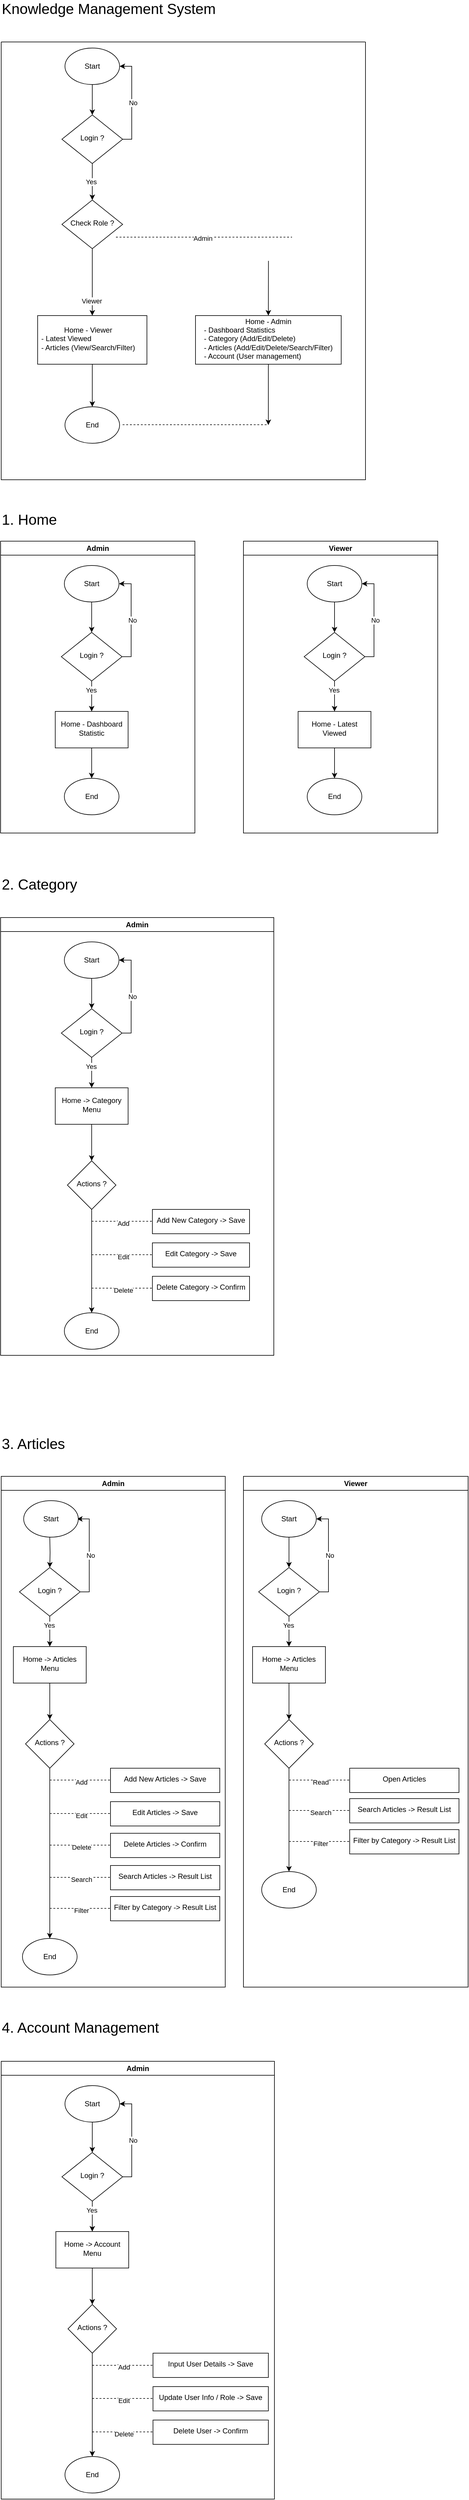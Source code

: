 <mxfile version="28.2.5">
  <diagram id="C5RBs43oDa-KdzZeNtuy" name="Page-1">
    <mxGraphModel dx="1665" dy="761" grid="1" gridSize="10" guides="1" tooltips="1" connect="1" arrows="1" fold="1" page="1" pageScale="1" pageWidth="827" pageHeight="1169" math="0" shadow="0">
      <root>
        <mxCell id="WIyWlLk6GJQsqaUBKTNV-0" />
        <mxCell id="WIyWlLk6GJQsqaUBKTNV-1" parent="WIyWlLk6GJQsqaUBKTNV-0" />
        <mxCell id="KvHcU47rv7xYEL3rzJnX-13" value="" style="swimlane;startSize=0;" parent="WIyWlLk6GJQsqaUBKTNV-1" vertex="1">
          <mxGeometry x="41" y="79" width="600" height="720" as="geometry" />
        </mxCell>
        <mxCell id="KvHcU47rv7xYEL3rzJnX-27" style="edgeStyle=orthogonalEdgeStyle;rounded=0;orthogonalLoop=1;jettySize=auto;html=1;entryX=1;entryY=0.5;entryDx=0;entryDy=0;" parent="KvHcU47rv7xYEL3rzJnX-13" source="KvHcU47rv7xYEL3rzJnX-29" target="KvHcU47rv7xYEL3rzJnX-33" edge="1">
          <mxGeometry relative="1" as="geometry">
            <Array as="points">
              <mxPoint x="215" y="160" />
              <mxPoint x="215" y="40" />
            </Array>
          </mxGeometry>
        </mxCell>
        <mxCell id="KvHcU47rv7xYEL3rzJnX-28" value="No" style="edgeLabel;html=1;align=center;verticalAlign=middle;resizable=0;points=[];" parent="KvHcU47rv7xYEL3rzJnX-27" vertex="1" connectable="0">
          <mxGeometry x="-0.032" y="-2" relative="1" as="geometry">
            <mxPoint as="offset" />
          </mxGeometry>
        </mxCell>
        <mxCell id="KvHcU47rv7xYEL3rzJnX-37" value="" style="edgeStyle=orthogonalEdgeStyle;rounded=0;orthogonalLoop=1;jettySize=auto;html=1;" parent="KvHcU47rv7xYEL3rzJnX-13" source="KvHcU47rv7xYEL3rzJnX-29" target="KvHcU47rv7xYEL3rzJnX-36" edge="1">
          <mxGeometry relative="1" as="geometry" />
        </mxCell>
        <mxCell id="KvHcU47rv7xYEL3rzJnX-38" value="Yes" style="edgeLabel;html=1;align=center;verticalAlign=middle;resizable=0;points=[];" parent="KvHcU47rv7xYEL3rzJnX-37" vertex="1" connectable="0">
          <mxGeometry y="-2" relative="1" as="geometry">
            <mxPoint as="offset" />
          </mxGeometry>
        </mxCell>
        <mxCell id="KvHcU47rv7xYEL3rzJnX-29" value="Login ?" style="rhombus;whiteSpace=wrap;html=1;shadow=0;fontFamily=Helvetica;fontSize=12;align=center;strokeWidth=1;spacing=6;spacingTop=-4;" parent="KvHcU47rv7xYEL3rzJnX-13" vertex="1">
          <mxGeometry x="100" y="120" width="100" height="80" as="geometry" />
        </mxCell>
        <mxCell id="KvHcU47rv7xYEL3rzJnX-32" value="" style="edgeStyle=orthogonalEdgeStyle;rounded=0;orthogonalLoop=1;jettySize=auto;html=1;" parent="KvHcU47rv7xYEL3rzJnX-13" source="KvHcU47rv7xYEL3rzJnX-33" target="KvHcU47rv7xYEL3rzJnX-29" edge="1">
          <mxGeometry relative="1" as="geometry" />
        </mxCell>
        <mxCell id="KvHcU47rv7xYEL3rzJnX-33" value="Start" style="ellipse;whiteSpace=wrap;html=1;" parent="KvHcU47rv7xYEL3rzJnX-13" vertex="1">
          <mxGeometry x="105" y="10" width="90" height="60" as="geometry" />
        </mxCell>
        <mxCell id="KvHcU47rv7xYEL3rzJnX-57" style="edgeStyle=orthogonalEdgeStyle;rounded=0;orthogonalLoop=1;jettySize=auto;html=1;entryX=0.5;entryY=0;entryDx=0;entryDy=0;" parent="KvHcU47rv7xYEL3rzJnX-13" source="KvHcU47rv7xYEL3rzJnX-36" target="KvHcU47rv7xYEL3rzJnX-41" edge="1">
          <mxGeometry relative="1" as="geometry" />
        </mxCell>
        <mxCell id="KvHcU47rv7xYEL3rzJnX-62" value="Viewer" style="edgeLabel;html=1;align=center;verticalAlign=middle;resizable=0;points=[];" parent="KvHcU47rv7xYEL3rzJnX-57" vertex="1" connectable="0">
          <mxGeometry x="0.564" y="-1" relative="1" as="geometry">
            <mxPoint as="offset" />
          </mxGeometry>
        </mxCell>
        <mxCell id="KvHcU47rv7xYEL3rzJnX-36" value="Check Role ?" style="rhombus;whiteSpace=wrap;html=1;shadow=0;fontFamily=Helvetica;fontSize=12;align=center;strokeWidth=1;spacing=6;spacingTop=-4;" parent="KvHcU47rv7xYEL3rzJnX-13" vertex="1">
          <mxGeometry x="100" y="260" width="100" height="80" as="geometry" />
        </mxCell>
        <mxCell id="KvHcU47rv7xYEL3rzJnX-56" style="edgeStyle=orthogonalEdgeStyle;rounded=0;orthogonalLoop=1;jettySize=auto;html=1;entryX=0.5;entryY=0;entryDx=0;entryDy=0;" parent="KvHcU47rv7xYEL3rzJnX-13" source="KvHcU47rv7xYEL3rzJnX-41" target="KvHcU47rv7xYEL3rzJnX-54" edge="1">
          <mxGeometry relative="1" as="geometry" />
        </mxCell>
        <mxCell id="KvHcU47rv7xYEL3rzJnX-41" value="&lt;div style=&quot;text-align: center;&quot;&gt;&lt;span style=&quot;background-color: transparent; color: light-dark(rgb(0, 0, 0), rgb(255, 255, 255));&quot;&gt;Home - Viewer&lt;/span&gt;&lt;/div&gt;- Latest Viewed&lt;br&gt;- Articles (View/Search/Filter)" style="whiteSpace=wrap;html=1;shadow=0;strokeWidth=1;spacing=6;spacingTop=-4;align=left;" parent="KvHcU47rv7xYEL3rzJnX-13" vertex="1">
          <mxGeometry x="60" y="450" width="180" height="80" as="geometry" />
        </mxCell>
        <mxCell id="KvHcU47rv7xYEL3rzJnX-54" value="End" style="ellipse;whiteSpace=wrap;html=1;" parent="KvHcU47rv7xYEL3rzJnX-13" vertex="1">
          <mxGeometry x="105" y="600" width="90" height="60" as="geometry" />
        </mxCell>
        <mxCell id="KvHcU47rv7xYEL3rzJnX-58" value="&lt;div&gt;&lt;span style=&quot;background-color: transparent; color: light-dark(rgb(0, 0, 0), rgb(255, 255, 255));&quot;&gt;Home - Admin&lt;/span&gt;&lt;/div&gt;&lt;span style=&quot;&quot;&gt;&lt;div style=&quot;text-align: left;&quot;&gt;&lt;span style=&quot;background-color: transparent; color: light-dark(rgb(0, 0, 0), rgb(255, 255, 255));&quot;&gt;- Dashboard Statistics&lt;/span&gt;&lt;/div&gt;&lt;/span&gt;&lt;span style=&quot;&quot;&gt;&lt;div style=&quot;text-align: left;&quot;&gt;&lt;span style=&quot;background-color: transparent; color: light-dark(rgb(0, 0, 0), rgb(255, 255, 255));&quot;&gt;- Category (Add/Edit/Delete)&lt;/span&gt;&lt;/div&gt;&lt;/span&gt;&lt;span style=&quot;&quot;&gt;&lt;div style=&quot;text-align: left;&quot;&gt;&lt;span style=&quot;background-color: transparent; color: light-dark(rgb(0, 0, 0), rgb(255, 255, 255));&quot;&gt;- Articles (Add/Edit/Delete/Search/Filter)&lt;br&gt;- Account (User management)&lt;/span&gt;&lt;/div&gt;&lt;/span&gt;" style="whiteSpace=wrap;html=1;shadow=0;strokeWidth=1;spacing=6;spacingTop=-4;" parent="KvHcU47rv7xYEL3rzJnX-13" vertex="1">
          <mxGeometry x="320" y="450" width="240" height="80" as="geometry" />
        </mxCell>
        <mxCell id="KvHcU47rv7xYEL3rzJnX-59" value="" style="endArrow=classic;html=1;rounded=0;entryX=0.5;entryY=0;entryDx=0;entryDy=0;exitX=0.667;exitY=0.5;exitDx=0;exitDy=0;exitPerimeter=0;" parent="KvHcU47rv7xYEL3rzJnX-13" target="KvHcU47rv7xYEL3rzJnX-58" edge="1">
          <mxGeometry width="50" height="50" relative="1" as="geometry">
            <mxPoint x="440.2" y="360" as="sourcePoint" />
            <mxPoint x="400" y="350" as="targetPoint" />
          </mxGeometry>
        </mxCell>
        <mxCell id="KvHcU47rv7xYEL3rzJnX-63" value="" style="endArrow=classic;html=1;rounded=0;exitX=0.5;exitY=1;exitDx=0;exitDy=0;" parent="KvHcU47rv7xYEL3rzJnX-13" source="KvHcU47rv7xYEL3rzJnX-58" edge="1">
          <mxGeometry width="50" height="50" relative="1" as="geometry">
            <mxPoint x="350" y="400" as="sourcePoint" />
            <mxPoint x="440" y="630" as="targetPoint" />
          </mxGeometry>
        </mxCell>
        <mxCell id="KvHcU47rv7xYEL3rzJnX-64" value="" style="endArrow=none;dashed=1;html=1;rounded=0;" parent="KvHcU47rv7xYEL3rzJnX-13" edge="1">
          <mxGeometry width="50" height="50" relative="1" as="geometry">
            <mxPoint x="200" y="629.5" as="sourcePoint" />
            <mxPoint x="440" y="629.5" as="targetPoint" />
            <Array as="points">
              <mxPoint x="200" y="629.5" />
            </Array>
          </mxGeometry>
        </mxCell>
        <mxCell id="KvHcU47rv7xYEL3rzJnX-60" value="" style="endArrow=none;dashed=1;html=1;rounded=0;" parent="WIyWlLk6GJQsqaUBKTNV-1" edge="1">
          <mxGeometry width="50" height="50" relative="1" as="geometry">
            <mxPoint x="230" y="400" as="sourcePoint" />
            <mxPoint x="520" y="400" as="targetPoint" />
          </mxGeometry>
        </mxCell>
        <mxCell id="KvHcU47rv7xYEL3rzJnX-61" value="Admin" style="edgeLabel;html=1;align=center;verticalAlign=middle;resizable=0;points=[];" parent="KvHcU47rv7xYEL3rzJnX-60" vertex="1" connectable="0">
          <mxGeometry x="-0.014" y="-2" relative="1" as="geometry">
            <mxPoint as="offset" />
          </mxGeometry>
        </mxCell>
        <mxCell id="snpb0dGP6pKVzHkLgJxg-0" value="&lt;font style=&quot;font-size: 24px;&quot;&gt;Knowledge Management System&lt;/font&gt;" style="text;html=1;align=left;verticalAlign=middle;whiteSpace=wrap;rounded=0;" vertex="1" parent="WIyWlLk6GJQsqaUBKTNV-1">
          <mxGeometry x="40" y="10" width="380" height="30" as="geometry" />
        </mxCell>
        <mxCell id="snpb0dGP6pKVzHkLgJxg-1" value="Admin" style="swimlane;whiteSpace=wrap;html=1;" vertex="1" parent="WIyWlLk6GJQsqaUBKTNV-1">
          <mxGeometry x="40" y="900" width="320" height="480" as="geometry">
            <mxRectangle x="430" y="510" width="140" height="30" as="alternateBounds" />
          </mxGeometry>
        </mxCell>
        <mxCell id="snpb0dGP6pKVzHkLgJxg-2" value="" style="edgeStyle=orthogonalEdgeStyle;rounded=0;orthogonalLoop=1;jettySize=auto;html=1;" edge="1" parent="snpb0dGP6pKVzHkLgJxg-1" source="snpb0dGP6pKVzHkLgJxg-6" target="snpb0dGP6pKVzHkLgJxg-8">
          <mxGeometry relative="1" as="geometry" />
        </mxCell>
        <mxCell id="snpb0dGP6pKVzHkLgJxg-3" value="Yes" style="edgeLabel;html=1;align=center;verticalAlign=middle;resizable=0;points=[];" vertex="1" connectable="0" parent="snpb0dGP6pKVzHkLgJxg-2">
          <mxGeometry x="-0.4" y="-1" relative="1" as="geometry">
            <mxPoint as="offset" />
          </mxGeometry>
        </mxCell>
        <mxCell id="snpb0dGP6pKVzHkLgJxg-4" style="edgeStyle=orthogonalEdgeStyle;rounded=0;orthogonalLoop=1;jettySize=auto;html=1;entryX=1;entryY=0.5;entryDx=0;entryDy=0;" edge="1" parent="snpb0dGP6pKVzHkLgJxg-1" source="snpb0dGP6pKVzHkLgJxg-6" target="snpb0dGP6pKVzHkLgJxg-10">
          <mxGeometry relative="1" as="geometry">
            <Array as="points">
              <mxPoint x="215" y="190" />
              <mxPoint x="215" y="70" />
            </Array>
          </mxGeometry>
        </mxCell>
        <mxCell id="snpb0dGP6pKVzHkLgJxg-5" value="No" style="edgeLabel;html=1;align=center;verticalAlign=middle;resizable=0;points=[];" vertex="1" connectable="0" parent="snpb0dGP6pKVzHkLgJxg-4">
          <mxGeometry x="-0.032" y="-2" relative="1" as="geometry">
            <mxPoint as="offset" />
          </mxGeometry>
        </mxCell>
        <mxCell id="snpb0dGP6pKVzHkLgJxg-6" value="Login ?" style="rhombus;whiteSpace=wrap;html=1;shadow=0;fontFamily=Helvetica;fontSize=12;align=center;strokeWidth=1;spacing=6;spacingTop=-4;" vertex="1" parent="snpb0dGP6pKVzHkLgJxg-1">
          <mxGeometry x="100" y="150" width="100" height="80" as="geometry" />
        </mxCell>
        <mxCell id="snpb0dGP6pKVzHkLgJxg-7" value="" style="edgeStyle=orthogonalEdgeStyle;rounded=0;orthogonalLoop=1;jettySize=auto;html=1;" edge="1" parent="snpb0dGP6pKVzHkLgJxg-1" source="snpb0dGP6pKVzHkLgJxg-8" target="snpb0dGP6pKVzHkLgJxg-11">
          <mxGeometry relative="1" as="geometry" />
        </mxCell>
        <mxCell id="snpb0dGP6pKVzHkLgJxg-8" value="Home - Dashboard Statistic" style="whiteSpace=wrap;html=1;shadow=0;strokeWidth=1;spacing=6;spacingTop=-4;" vertex="1" parent="snpb0dGP6pKVzHkLgJxg-1">
          <mxGeometry x="90" y="280" width="120" height="60" as="geometry" />
        </mxCell>
        <mxCell id="snpb0dGP6pKVzHkLgJxg-9" value="" style="edgeStyle=orthogonalEdgeStyle;rounded=0;orthogonalLoop=1;jettySize=auto;html=1;" edge="1" parent="snpb0dGP6pKVzHkLgJxg-1" source="snpb0dGP6pKVzHkLgJxg-10" target="snpb0dGP6pKVzHkLgJxg-6">
          <mxGeometry relative="1" as="geometry" />
        </mxCell>
        <mxCell id="snpb0dGP6pKVzHkLgJxg-10" value="Start" style="ellipse;whiteSpace=wrap;html=1;" vertex="1" parent="snpb0dGP6pKVzHkLgJxg-1">
          <mxGeometry x="105" y="40" width="90" height="60" as="geometry" />
        </mxCell>
        <mxCell id="snpb0dGP6pKVzHkLgJxg-11" value="End" style="ellipse;whiteSpace=wrap;html=1;" vertex="1" parent="snpb0dGP6pKVzHkLgJxg-1">
          <mxGeometry x="105" y="390" width="90" height="60" as="geometry" />
        </mxCell>
        <mxCell id="snpb0dGP6pKVzHkLgJxg-12" value="Viewer" style="swimlane;whiteSpace=wrap;html=1;" vertex="1" parent="WIyWlLk6GJQsqaUBKTNV-1">
          <mxGeometry x="440" y="900" width="320" height="480" as="geometry">
            <mxRectangle x="430" y="510" width="140" height="30" as="alternateBounds" />
          </mxGeometry>
        </mxCell>
        <mxCell id="snpb0dGP6pKVzHkLgJxg-13" value="" style="edgeStyle=orthogonalEdgeStyle;rounded=0;orthogonalLoop=1;jettySize=auto;html=1;" edge="1" parent="snpb0dGP6pKVzHkLgJxg-12" source="snpb0dGP6pKVzHkLgJxg-17" target="snpb0dGP6pKVzHkLgJxg-19">
          <mxGeometry relative="1" as="geometry" />
        </mxCell>
        <mxCell id="snpb0dGP6pKVzHkLgJxg-14" value="Yes" style="edgeLabel;html=1;align=center;verticalAlign=middle;resizable=0;points=[];" vertex="1" connectable="0" parent="snpb0dGP6pKVzHkLgJxg-13">
          <mxGeometry x="-0.4" y="-1" relative="1" as="geometry">
            <mxPoint as="offset" />
          </mxGeometry>
        </mxCell>
        <mxCell id="snpb0dGP6pKVzHkLgJxg-15" style="edgeStyle=orthogonalEdgeStyle;rounded=0;orthogonalLoop=1;jettySize=auto;html=1;entryX=1;entryY=0.5;entryDx=0;entryDy=0;" edge="1" parent="snpb0dGP6pKVzHkLgJxg-12" source="snpb0dGP6pKVzHkLgJxg-17" target="snpb0dGP6pKVzHkLgJxg-21">
          <mxGeometry relative="1" as="geometry">
            <Array as="points">
              <mxPoint x="215" y="190" />
              <mxPoint x="215" y="70" />
            </Array>
          </mxGeometry>
        </mxCell>
        <mxCell id="snpb0dGP6pKVzHkLgJxg-16" value="No" style="edgeLabel;html=1;align=center;verticalAlign=middle;resizable=0;points=[];" vertex="1" connectable="0" parent="snpb0dGP6pKVzHkLgJxg-15">
          <mxGeometry x="-0.032" y="-2" relative="1" as="geometry">
            <mxPoint as="offset" />
          </mxGeometry>
        </mxCell>
        <mxCell id="snpb0dGP6pKVzHkLgJxg-17" value="Login ?" style="rhombus;whiteSpace=wrap;html=1;shadow=0;fontFamily=Helvetica;fontSize=12;align=center;strokeWidth=1;spacing=6;spacingTop=-4;" vertex="1" parent="snpb0dGP6pKVzHkLgJxg-12">
          <mxGeometry x="100" y="150" width="100" height="80" as="geometry" />
        </mxCell>
        <mxCell id="snpb0dGP6pKVzHkLgJxg-18" value="" style="edgeStyle=orthogonalEdgeStyle;rounded=0;orthogonalLoop=1;jettySize=auto;html=1;" edge="1" parent="snpb0dGP6pKVzHkLgJxg-12" source="snpb0dGP6pKVzHkLgJxg-19" target="snpb0dGP6pKVzHkLgJxg-22">
          <mxGeometry relative="1" as="geometry" />
        </mxCell>
        <mxCell id="snpb0dGP6pKVzHkLgJxg-19" value="Home - Latest Viewed" style="whiteSpace=wrap;html=1;shadow=0;strokeWidth=1;spacing=6;spacingTop=-4;" vertex="1" parent="snpb0dGP6pKVzHkLgJxg-12">
          <mxGeometry x="90" y="280" width="120" height="60" as="geometry" />
        </mxCell>
        <mxCell id="snpb0dGP6pKVzHkLgJxg-20" value="" style="edgeStyle=orthogonalEdgeStyle;rounded=0;orthogonalLoop=1;jettySize=auto;html=1;" edge="1" parent="snpb0dGP6pKVzHkLgJxg-12" source="snpb0dGP6pKVzHkLgJxg-21" target="snpb0dGP6pKVzHkLgJxg-17">
          <mxGeometry relative="1" as="geometry" />
        </mxCell>
        <mxCell id="snpb0dGP6pKVzHkLgJxg-21" value="Start" style="ellipse;whiteSpace=wrap;html=1;" vertex="1" parent="snpb0dGP6pKVzHkLgJxg-12">
          <mxGeometry x="105" y="40" width="90" height="60" as="geometry" />
        </mxCell>
        <mxCell id="snpb0dGP6pKVzHkLgJxg-22" value="End" style="ellipse;whiteSpace=wrap;html=1;" vertex="1" parent="snpb0dGP6pKVzHkLgJxg-12">
          <mxGeometry x="105" y="390" width="90" height="60" as="geometry" />
        </mxCell>
        <mxCell id="snpb0dGP6pKVzHkLgJxg-23" value="&lt;font style=&quot;font-size: 24px;&quot;&gt;1. Home&lt;/font&gt;" style="text;html=1;align=left;verticalAlign=middle;whiteSpace=wrap;rounded=0;" vertex="1" parent="WIyWlLk6GJQsqaUBKTNV-1">
          <mxGeometry x="40" y="850" width="120" height="30" as="geometry" />
        </mxCell>
        <mxCell id="snpb0dGP6pKVzHkLgJxg-24" value="Admin" style="swimlane;whiteSpace=wrap;html=1;" vertex="1" parent="WIyWlLk6GJQsqaUBKTNV-1">
          <mxGeometry x="40" y="1519" width="450" height="720" as="geometry">
            <mxRectangle x="430" y="510" width="140" height="30" as="alternateBounds" />
          </mxGeometry>
        </mxCell>
        <mxCell id="snpb0dGP6pKVzHkLgJxg-25" value="" style="edgeStyle=orthogonalEdgeStyle;rounded=0;orthogonalLoop=1;jettySize=auto;html=1;" edge="1" parent="snpb0dGP6pKVzHkLgJxg-24" source="snpb0dGP6pKVzHkLgJxg-29" target="snpb0dGP6pKVzHkLgJxg-31">
          <mxGeometry relative="1" as="geometry" />
        </mxCell>
        <mxCell id="snpb0dGP6pKVzHkLgJxg-26" value="Yes" style="edgeLabel;html=1;align=center;verticalAlign=middle;resizable=0;points=[];" vertex="1" connectable="0" parent="snpb0dGP6pKVzHkLgJxg-25">
          <mxGeometry x="-0.4" y="-1" relative="1" as="geometry">
            <mxPoint as="offset" />
          </mxGeometry>
        </mxCell>
        <mxCell id="snpb0dGP6pKVzHkLgJxg-27" style="edgeStyle=orthogonalEdgeStyle;rounded=0;orthogonalLoop=1;jettySize=auto;html=1;entryX=1;entryY=0.5;entryDx=0;entryDy=0;" edge="1" parent="snpb0dGP6pKVzHkLgJxg-24" source="snpb0dGP6pKVzHkLgJxg-29" target="snpb0dGP6pKVzHkLgJxg-33">
          <mxGeometry relative="1" as="geometry">
            <Array as="points">
              <mxPoint x="215" y="190" />
              <mxPoint x="215" y="70" />
            </Array>
          </mxGeometry>
        </mxCell>
        <mxCell id="snpb0dGP6pKVzHkLgJxg-28" value="No" style="edgeLabel;html=1;align=center;verticalAlign=middle;resizable=0;points=[];" vertex="1" connectable="0" parent="snpb0dGP6pKVzHkLgJxg-27">
          <mxGeometry x="-0.032" y="-2" relative="1" as="geometry">
            <mxPoint as="offset" />
          </mxGeometry>
        </mxCell>
        <mxCell id="snpb0dGP6pKVzHkLgJxg-29" value="Login ?" style="rhombus;whiteSpace=wrap;html=1;shadow=0;fontFamily=Helvetica;fontSize=12;align=center;strokeWidth=1;spacing=6;spacingTop=-4;" vertex="1" parent="snpb0dGP6pKVzHkLgJxg-24">
          <mxGeometry x="100" y="150" width="100" height="80" as="geometry" />
        </mxCell>
        <mxCell id="snpb0dGP6pKVzHkLgJxg-30" value="" style="edgeStyle=orthogonalEdgeStyle;rounded=0;orthogonalLoop=1;jettySize=auto;html=1;" edge="1" parent="snpb0dGP6pKVzHkLgJxg-24" source="snpb0dGP6pKVzHkLgJxg-31" target="snpb0dGP6pKVzHkLgJxg-35">
          <mxGeometry relative="1" as="geometry" />
        </mxCell>
        <mxCell id="snpb0dGP6pKVzHkLgJxg-31" value="Home -&amp;gt; Category Menu" style="whiteSpace=wrap;html=1;shadow=0;strokeWidth=1;spacing=6;spacingTop=-4;" vertex="1" parent="snpb0dGP6pKVzHkLgJxg-24">
          <mxGeometry x="90" y="280" width="120" height="60" as="geometry" />
        </mxCell>
        <mxCell id="snpb0dGP6pKVzHkLgJxg-32" value="" style="edgeStyle=orthogonalEdgeStyle;rounded=0;orthogonalLoop=1;jettySize=auto;html=1;" edge="1" parent="snpb0dGP6pKVzHkLgJxg-24" source="snpb0dGP6pKVzHkLgJxg-33" target="snpb0dGP6pKVzHkLgJxg-29">
          <mxGeometry relative="1" as="geometry" />
        </mxCell>
        <mxCell id="snpb0dGP6pKVzHkLgJxg-33" value="Start" style="ellipse;whiteSpace=wrap;html=1;" vertex="1" parent="snpb0dGP6pKVzHkLgJxg-24">
          <mxGeometry x="105" y="40" width="90" height="60" as="geometry" />
        </mxCell>
        <mxCell id="snpb0dGP6pKVzHkLgJxg-34" style="edgeStyle=orthogonalEdgeStyle;rounded=0;orthogonalLoop=1;jettySize=auto;html=1;entryX=0.5;entryY=0;entryDx=0;entryDy=0;" edge="1" parent="snpb0dGP6pKVzHkLgJxg-24" source="snpb0dGP6pKVzHkLgJxg-35" target="snpb0dGP6pKVzHkLgJxg-36">
          <mxGeometry relative="1" as="geometry" />
        </mxCell>
        <mxCell id="snpb0dGP6pKVzHkLgJxg-35" value="Actions ?" style="rhombus;whiteSpace=wrap;html=1;shadow=0;strokeWidth=1;spacing=6;spacingTop=-4;" vertex="1" parent="snpb0dGP6pKVzHkLgJxg-24">
          <mxGeometry x="110" y="400" width="80" height="80" as="geometry" />
        </mxCell>
        <mxCell id="snpb0dGP6pKVzHkLgJxg-36" value="End" style="ellipse;whiteSpace=wrap;html=1;" vertex="1" parent="snpb0dGP6pKVzHkLgJxg-24">
          <mxGeometry x="105" y="650" width="90" height="60" as="geometry" />
        </mxCell>
        <mxCell id="snpb0dGP6pKVzHkLgJxg-37" value="Add New Category -&amp;gt; Save" style="whiteSpace=wrap;html=1;shadow=0;strokeWidth=1;spacing=6;spacingTop=-4;" vertex="1" parent="snpb0dGP6pKVzHkLgJxg-24">
          <mxGeometry x="250" y="480" width="160" height="40" as="geometry" />
        </mxCell>
        <mxCell id="snpb0dGP6pKVzHkLgJxg-38" value="Edit Category -&amp;gt; Save" style="whiteSpace=wrap;html=1;shadow=0;strokeWidth=1;spacing=6;spacingTop=-4;" vertex="1" parent="snpb0dGP6pKVzHkLgJxg-24">
          <mxGeometry x="250" y="535" width="160" height="40" as="geometry" />
        </mxCell>
        <mxCell id="snpb0dGP6pKVzHkLgJxg-39" value="" style="endArrow=none;dashed=1;html=1;rounded=0;" edge="1" parent="snpb0dGP6pKVzHkLgJxg-24">
          <mxGeometry width="50" height="50" relative="1" as="geometry">
            <mxPoint x="150" y="554.5" as="sourcePoint" />
            <mxPoint x="250" y="554.5" as="targetPoint" />
          </mxGeometry>
        </mxCell>
        <mxCell id="snpb0dGP6pKVzHkLgJxg-40" value="Text" style="edgeLabel;html=1;align=center;verticalAlign=middle;resizable=0;points=[];" vertex="1" connectable="0" parent="snpb0dGP6pKVzHkLgJxg-39">
          <mxGeometry x="0.02" y="-2" relative="1" as="geometry">
            <mxPoint as="offset" />
          </mxGeometry>
        </mxCell>
        <mxCell id="snpb0dGP6pKVzHkLgJxg-41" value="Edit" style="edgeLabel;html=1;align=center;verticalAlign=middle;resizable=0;points=[];" vertex="1" connectable="0" parent="snpb0dGP6pKVzHkLgJxg-39">
          <mxGeometry x="0.04" y="-3" relative="1" as="geometry">
            <mxPoint as="offset" />
          </mxGeometry>
        </mxCell>
        <mxCell id="snpb0dGP6pKVzHkLgJxg-42" value="Delete Category -&amp;gt; Confirm" style="whiteSpace=wrap;html=1;shadow=0;strokeWidth=1;spacing=6;spacingTop=-4;" vertex="1" parent="snpb0dGP6pKVzHkLgJxg-24">
          <mxGeometry x="250" y="590" width="160" height="40" as="geometry" />
        </mxCell>
        <mxCell id="snpb0dGP6pKVzHkLgJxg-43" value="" style="endArrow=none;dashed=1;html=1;rounded=0;" edge="1" parent="snpb0dGP6pKVzHkLgJxg-24">
          <mxGeometry width="50" height="50" relative="1" as="geometry">
            <mxPoint x="150" y="609.5" as="sourcePoint" />
            <mxPoint x="250" y="609.5" as="targetPoint" />
          </mxGeometry>
        </mxCell>
        <mxCell id="snpb0dGP6pKVzHkLgJxg-44" value="Text" style="edgeLabel;html=1;align=center;verticalAlign=middle;resizable=0;points=[];" vertex="1" connectable="0" parent="snpb0dGP6pKVzHkLgJxg-43">
          <mxGeometry x="0.02" y="-2" relative="1" as="geometry">
            <mxPoint as="offset" />
          </mxGeometry>
        </mxCell>
        <mxCell id="snpb0dGP6pKVzHkLgJxg-45" value="Delete" style="edgeLabel;html=1;align=center;verticalAlign=middle;resizable=0;points=[];" vertex="1" connectable="0" parent="snpb0dGP6pKVzHkLgJxg-43">
          <mxGeometry x="0.04" y="-3" relative="1" as="geometry">
            <mxPoint as="offset" />
          </mxGeometry>
        </mxCell>
        <mxCell id="snpb0dGP6pKVzHkLgJxg-46" value="" style="endArrow=none;dashed=1;html=1;rounded=0;" edge="1" parent="snpb0dGP6pKVzHkLgJxg-24">
          <mxGeometry width="50" height="50" relative="1" as="geometry">
            <mxPoint x="150" y="499.5" as="sourcePoint" />
            <mxPoint x="250" y="499.5" as="targetPoint" />
          </mxGeometry>
        </mxCell>
        <mxCell id="snpb0dGP6pKVzHkLgJxg-47" value="Text" style="edgeLabel;html=1;align=center;verticalAlign=middle;resizable=0;points=[];" vertex="1" connectable="0" parent="snpb0dGP6pKVzHkLgJxg-46">
          <mxGeometry x="0.02" y="-2" relative="1" as="geometry">
            <mxPoint as="offset" />
          </mxGeometry>
        </mxCell>
        <mxCell id="snpb0dGP6pKVzHkLgJxg-48" value="Add" style="edgeLabel;html=1;align=center;verticalAlign=middle;resizable=0;points=[];" vertex="1" connectable="0" parent="snpb0dGP6pKVzHkLgJxg-46">
          <mxGeometry x="0.04" y="-3" relative="1" as="geometry">
            <mxPoint as="offset" />
          </mxGeometry>
        </mxCell>
        <mxCell id="snpb0dGP6pKVzHkLgJxg-49" value="&lt;font style=&quot;font-size: 24px;&quot;&gt;2. Category&lt;/font&gt;" style="text;html=1;align=left;verticalAlign=middle;whiteSpace=wrap;rounded=0;" vertex="1" parent="WIyWlLk6GJQsqaUBKTNV-1">
          <mxGeometry x="40" y="1450" width="140" height="30" as="geometry" />
        </mxCell>
        <mxCell id="snpb0dGP6pKVzHkLgJxg-51" value="Admin" style="swimlane;whiteSpace=wrap;html=1;" vertex="1" parent="WIyWlLk6GJQsqaUBKTNV-1">
          <mxGeometry x="41" y="2438" width="369" height="840" as="geometry">
            <mxRectangle x="430" y="510" width="140" height="30" as="alternateBounds" />
          </mxGeometry>
        </mxCell>
        <mxCell id="snpb0dGP6pKVzHkLgJxg-52" value="" style="edgeStyle=orthogonalEdgeStyle;rounded=0;orthogonalLoop=1;jettySize=auto;html=1;" edge="1" parent="snpb0dGP6pKVzHkLgJxg-51" source="snpb0dGP6pKVzHkLgJxg-56" target="snpb0dGP6pKVzHkLgJxg-58">
          <mxGeometry relative="1" as="geometry" />
        </mxCell>
        <mxCell id="snpb0dGP6pKVzHkLgJxg-53" value="Yes" style="edgeLabel;html=1;align=center;verticalAlign=middle;resizable=0;points=[];" vertex="1" connectable="0" parent="snpb0dGP6pKVzHkLgJxg-52">
          <mxGeometry x="-0.4" y="-1" relative="1" as="geometry">
            <mxPoint as="offset" />
          </mxGeometry>
        </mxCell>
        <mxCell id="snpb0dGP6pKVzHkLgJxg-54" style="edgeStyle=orthogonalEdgeStyle;rounded=0;orthogonalLoop=1;jettySize=auto;html=1;entryX=1;entryY=0.5;entryDx=0;entryDy=0;" edge="1" parent="snpb0dGP6pKVzHkLgJxg-51" source="snpb0dGP6pKVzHkLgJxg-56">
          <mxGeometry relative="1" as="geometry">
            <Array as="points">
              <mxPoint x="145" y="190" />
              <mxPoint x="145" y="70" />
            </Array>
            <mxPoint x="125" y="70" as="targetPoint" />
          </mxGeometry>
        </mxCell>
        <mxCell id="snpb0dGP6pKVzHkLgJxg-55" value="No" style="edgeLabel;html=1;align=center;verticalAlign=middle;resizable=0;points=[];" vertex="1" connectable="0" parent="snpb0dGP6pKVzHkLgJxg-54">
          <mxGeometry x="-0.032" y="-2" relative="1" as="geometry">
            <mxPoint as="offset" />
          </mxGeometry>
        </mxCell>
        <mxCell id="snpb0dGP6pKVzHkLgJxg-56" value="Login ?" style="rhombus;whiteSpace=wrap;html=1;shadow=0;fontFamily=Helvetica;fontSize=12;align=center;strokeWidth=1;spacing=6;spacingTop=-4;" vertex="1" parent="snpb0dGP6pKVzHkLgJxg-51">
          <mxGeometry x="30" y="150" width="100" height="80" as="geometry" />
        </mxCell>
        <mxCell id="snpb0dGP6pKVzHkLgJxg-57" value="" style="edgeStyle=orthogonalEdgeStyle;rounded=0;orthogonalLoop=1;jettySize=auto;html=1;" edge="1" parent="snpb0dGP6pKVzHkLgJxg-51" source="snpb0dGP6pKVzHkLgJxg-58" target="snpb0dGP6pKVzHkLgJxg-62">
          <mxGeometry relative="1" as="geometry" />
        </mxCell>
        <mxCell id="snpb0dGP6pKVzHkLgJxg-58" value="Home -&amp;gt; Articles Menu" style="whiteSpace=wrap;html=1;shadow=0;strokeWidth=1;spacing=6;spacingTop=-4;" vertex="1" parent="snpb0dGP6pKVzHkLgJxg-51">
          <mxGeometry x="20" y="280" width="120" height="60" as="geometry" />
        </mxCell>
        <mxCell id="snpb0dGP6pKVzHkLgJxg-59" value="" style="edgeStyle=orthogonalEdgeStyle;rounded=0;orthogonalLoop=1;jettySize=auto;html=1;" edge="1" parent="snpb0dGP6pKVzHkLgJxg-51" target="snpb0dGP6pKVzHkLgJxg-56">
          <mxGeometry relative="1" as="geometry">
            <mxPoint x="80" y="100" as="sourcePoint" />
          </mxGeometry>
        </mxCell>
        <mxCell id="snpb0dGP6pKVzHkLgJxg-60" value="Start" style="ellipse;whiteSpace=wrap;html=1;" vertex="1" parent="snpb0dGP6pKVzHkLgJxg-51">
          <mxGeometry x="37" y="40" width="90" height="60" as="geometry" />
        </mxCell>
        <mxCell id="snpb0dGP6pKVzHkLgJxg-61" style="edgeStyle=orthogonalEdgeStyle;rounded=0;orthogonalLoop=1;jettySize=auto;html=1;entryX=0.5;entryY=0;entryDx=0;entryDy=0;" edge="1" parent="snpb0dGP6pKVzHkLgJxg-51" source="snpb0dGP6pKVzHkLgJxg-62" target="snpb0dGP6pKVzHkLgJxg-63">
          <mxGeometry relative="1" as="geometry" />
        </mxCell>
        <mxCell id="snpb0dGP6pKVzHkLgJxg-62" value="Actions ?" style="rhombus;whiteSpace=wrap;html=1;shadow=0;strokeWidth=1;spacing=6;spacingTop=-4;" vertex="1" parent="snpb0dGP6pKVzHkLgJxg-51">
          <mxGeometry x="40" y="400" width="80" height="80" as="geometry" />
        </mxCell>
        <mxCell id="snpb0dGP6pKVzHkLgJxg-63" value="End" style="ellipse;whiteSpace=wrap;html=1;" vertex="1" parent="snpb0dGP6pKVzHkLgJxg-51">
          <mxGeometry x="35" y="760" width="90" height="60" as="geometry" />
        </mxCell>
        <mxCell id="snpb0dGP6pKVzHkLgJxg-64" value="Add New Articles -&amp;gt; Save" style="whiteSpace=wrap;html=1;shadow=0;strokeWidth=1;spacing=6;spacingTop=-4;" vertex="1" parent="snpb0dGP6pKVzHkLgJxg-51">
          <mxGeometry x="180" y="480" width="180" height="40" as="geometry" />
        </mxCell>
        <mxCell id="snpb0dGP6pKVzHkLgJxg-65" value="Edit Articles -&amp;gt; Save" style="whiteSpace=wrap;html=1;shadow=0;strokeWidth=1;spacing=6;spacingTop=-4;" vertex="1" parent="snpb0dGP6pKVzHkLgJxg-51">
          <mxGeometry x="180" y="535" width="180" height="40" as="geometry" />
        </mxCell>
        <mxCell id="snpb0dGP6pKVzHkLgJxg-66" value="" style="endArrow=none;dashed=1;html=1;rounded=0;" edge="1" parent="snpb0dGP6pKVzHkLgJxg-51">
          <mxGeometry width="50" height="50" relative="1" as="geometry">
            <mxPoint x="80" y="554.5" as="sourcePoint" />
            <mxPoint x="180" y="554.5" as="targetPoint" />
          </mxGeometry>
        </mxCell>
        <mxCell id="snpb0dGP6pKVzHkLgJxg-67" value="Text" style="edgeLabel;html=1;align=center;verticalAlign=middle;resizable=0;points=[];" vertex="1" connectable="0" parent="snpb0dGP6pKVzHkLgJxg-66">
          <mxGeometry x="0.02" y="-2" relative="1" as="geometry">
            <mxPoint as="offset" />
          </mxGeometry>
        </mxCell>
        <mxCell id="snpb0dGP6pKVzHkLgJxg-68" value="Edit" style="edgeLabel;html=1;align=center;verticalAlign=middle;resizable=0;points=[];" vertex="1" connectable="0" parent="snpb0dGP6pKVzHkLgJxg-66">
          <mxGeometry x="0.04" y="-3" relative="1" as="geometry">
            <mxPoint as="offset" />
          </mxGeometry>
        </mxCell>
        <mxCell id="snpb0dGP6pKVzHkLgJxg-69" value="Delete Articles&amp;nbsp;&lt;span style=&quot;background-color: transparent; color: light-dark(rgb(0, 0, 0), rgb(255, 255, 255));&quot;&gt;-&amp;gt; Confirm&lt;/span&gt;" style="whiteSpace=wrap;html=1;shadow=0;strokeWidth=1;spacing=6;spacingTop=-4;" vertex="1" parent="snpb0dGP6pKVzHkLgJxg-51">
          <mxGeometry x="180" y="587" width="180" height="40" as="geometry" />
        </mxCell>
        <mxCell id="snpb0dGP6pKVzHkLgJxg-70" value="" style="endArrow=none;dashed=1;html=1;rounded=0;" edge="1" parent="snpb0dGP6pKVzHkLgJxg-51">
          <mxGeometry width="50" height="50" relative="1" as="geometry">
            <mxPoint x="80" y="606.5" as="sourcePoint" />
            <mxPoint x="180" y="606.5" as="targetPoint" />
          </mxGeometry>
        </mxCell>
        <mxCell id="snpb0dGP6pKVzHkLgJxg-71" value="Text" style="edgeLabel;html=1;align=center;verticalAlign=middle;resizable=0;points=[];" vertex="1" connectable="0" parent="snpb0dGP6pKVzHkLgJxg-70">
          <mxGeometry x="0.02" y="-2" relative="1" as="geometry">
            <mxPoint as="offset" />
          </mxGeometry>
        </mxCell>
        <mxCell id="snpb0dGP6pKVzHkLgJxg-72" value="Delete" style="edgeLabel;html=1;align=center;verticalAlign=middle;resizable=0;points=[];" vertex="1" connectable="0" parent="snpb0dGP6pKVzHkLgJxg-70">
          <mxGeometry x="0.04" y="-3" relative="1" as="geometry">
            <mxPoint as="offset" />
          </mxGeometry>
        </mxCell>
        <mxCell id="snpb0dGP6pKVzHkLgJxg-73" value="" style="endArrow=none;dashed=1;html=1;rounded=0;" edge="1" parent="snpb0dGP6pKVzHkLgJxg-51">
          <mxGeometry width="50" height="50" relative="1" as="geometry">
            <mxPoint x="80" y="499.5" as="sourcePoint" />
            <mxPoint x="180" y="499.5" as="targetPoint" />
          </mxGeometry>
        </mxCell>
        <mxCell id="snpb0dGP6pKVzHkLgJxg-74" value="Text" style="edgeLabel;html=1;align=center;verticalAlign=middle;resizable=0;points=[];" vertex="1" connectable="0" parent="snpb0dGP6pKVzHkLgJxg-73">
          <mxGeometry x="0.02" y="-2" relative="1" as="geometry">
            <mxPoint as="offset" />
          </mxGeometry>
        </mxCell>
        <mxCell id="snpb0dGP6pKVzHkLgJxg-75" value="Add" style="edgeLabel;html=1;align=center;verticalAlign=middle;resizable=0;points=[];" vertex="1" connectable="0" parent="snpb0dGP6pKVzHkLgJxg-73">
          <mxGeometry x="0.04" y="-3" relative="1" as="geometry">
            <mxPoint as="offset" />
          </mxGeometry>
        </mxCell>
        <mxCell id="snpb0dGP6pKVzHkLgJxg-76" value="Search Articles&amp;nbsp;&lt;span style=&quot;background-color: transparent; color: light-dark(rgb(0, 0, 0), rgb(255, 255, 255));&quot;&gt;-&amp;gt; Result List&lt;/span&gt;" style="whiteSpace=wrap;html=1;shadow=0;strokeWidth=1;spacing=6;spacingTop=-4;" vertex="1" parent="snpb0dGP6pKVzHkLgJxg-51">
          <mxGeometry x="180" y="640" width="180" height="40" as="geometry" />
        </mxCell>
        <mxCell id="snpb0dGP6pKVzHkLgJxg-77" value="" style="endArrow=none;dashed=1;html=1;rounded=0;" edge="1" parent="snpb0dGP6pKVzHkLgJxg-51">
          <mxGeometry width="50" height="50" relative="1" as="geometry">
            <mxPoint x="80" y="659.5" as="sourcePoint" />
            <mxPoint x="180" y="659.5" as="targetPoint" />
          </mxGeometry>
        </mxCell>
        <mxCell id="snpb0dGP6pKVzHkLgJxg-78" value="Text" style="edgeLabel;html=1;align=center;verticalAlign=middle;resizable=0;points=[];" vertex="1" connectable="0" parent="snpb0dGP6pKVzHkLgJxg-77">
          <mxGeometry x="0.02" y="-2" relative="1" as="geometry">
            <mxPoint as="offset" />
          </mxGeometry>
        </mxCell>
        <mxCell id="snpb0dGP6pKVzHkLgJxg-79" value="Search" style="edgeLabel;html=1;align=center;verticalAlign=middle;resizable=0;points=[];" vertex="1" connectable="0" parent="snpb0dGP6pKVzHkLgJxg-77">
          <mxGeometry x="0.04" y="-3" relative="1" as="geometry">
            <mxPoint as="offset" />
          </mxGeometry>
        </mxCell>
        <mxCell id="snpb0dGP6pKVzHkLgJxg-80" value="Filter by Category&lt;span style=&quot;background-color: transparent; color: light-dark(rgb(0, 0, 0), rgb(255, 255, 255));&quot;&gt;&amp;nbsp;-&amp;gt; Result List&lt;/span&gt;" style="whiteSpace=wrap;html=1;shadow=0;strokeWidth=1;spacing=6;spacingTop=-4;" vertex="1" parent="snpb0dGP6pKVzHkLgJxg-51">
          <mxGeometry x="180" y="691" width="180" height="40" as="geometry" />
        </mxCell>
        <mxCell id="snpb0dGP6pKVzHkLgJxg-81" value="" style="endArrow=none;dashed=1;html=1;rounded=0;" edge="1" parent="snpb0dGP6pKVzHkLgJxg-51">
          <mxGeometry width="50" height="50" relative="1" as="geometry">
            <mxPoint x="80" y="710.5" as="sourcePoint" />
            <mxPoint x="180" y="710.5" as="targetPoint" />
          </mxGeometry>
        </mxCell>
        <mxCell id="snpb0dGP6pKVzHkLgJxg-82" value="Text" style="edgeLabel;html=1;align=center;verticalAlign=middle;resizable=0;points=[];" vertex="1" connectable="0" parent="snpb0dGP6pKVzHkLgJxg-81">
          <mxGeometry x="0.02" y="-2" relative="1" as="geometry">
            <mxPoint as="offset" />
          </mxGeometry>
        </mxCell>
        <mxCell id="snpb0dGP6pKVzHkLgJxg-83" value="Filter" style="edgeLabel;html=1;align=center;verticalAlign=middle;resizable=0;points=[];" vertex="1" connectable="0" parent="snpb0dGP6pKVzHkLgJxg-81">
          <mxGeometry x="0.04" y="-3" relative="1" as="geometry">
            <mxPoint as="offset" />
          </mxGeometry>
        </mxCell>
        <mxCell id="snpb0dGP6pKVzHkLgJxg-84" value="Viewer" style="swimlane;whiteSpace=wrap;html=1;" vertex="1" parent="WIyWlLk6GJQsqaUBKTNV-1">
          <mxGeometry x="440" y="2438" width="370" height="840" as="geometry">
            <mxRectangle x="430" y="510" width="140" height="30" as="alternateBounds" />
          </mxGeometry>
        </mxCell>
        <mxCell id="snpb0dGP6pKVzHkLgJxg-85" value="" style="edgeStyle=orthogonalEdgeStyle;rounded=0;orthogonalLoop=1;jettySize=auto;html=1;" edge="1" parent="snpb0dGP6pKVzHkLgJxg-84" source="snpb0dGP6pKVzHkLgJxg-89" target="snpb0dGP6pKVzHkLgJxg-91">
          <mxGeometry relative="1" as="geometry" />
        </mxCell>
        <mxCell id="snpb0dGP6pKVzHkLgJxg-86" value="Yes" style="edgeLabel;html=1;align=center;verticalAlign=middle;resizable=0;points=[];" vertex="1" connectable="0" parent="snpb0dGP6pKVzHkLgJxg-85">
          <mxGeometry x="-0.4" y="-1" relative="1" as="geometry">
            <mxPoint as="offset" />
          </mxGeometry>
        </mxCell>
        <mxCell id="snpb0dGP6pKVzHkLgJxg-87" style="edgeStyle=orthogonalEdgeStyle;rounded=0;orthogonalLoop=1;jettySize=auto;html=1;entryX=1;entryY=0.5;entryDx=0;entryDy=0;" edge="1" parent="snpb0dGP6pKVzHkLgJxg-84" source="snpb0dGP6pKVzHkLgJxg-89" target="snpb0dGP6pKVzHkLgJxg-93">
          <mxGeometry relative="1" as="geometry">
            <Array as="points">
              <mxPoint x="140" y="190" />
              <mxPoint x="140" y="70" />
            </Array>
          </mxGeometry>
        </mxCell>
        <mxCell id="snpb0dGP6pKVzHkLgJxg-88" value="No" style="edgeLabel;html=1;align=center;verticalAlign=middle;resizable=0;points=[];" vertex="1" connectable="0" parent="snpb0dGP6pKVzHkLgJxg-87">
          <mxGeometry x="-0.032" y="-2" relative="1" as="geometry">
            <mxPoint as="offset" />
          </mxGeometry>
        </mxCell>
        <mxCell id="snpb0dGP6pKVzHkLgJxg-89" value="Login ?" style="rhombus;whiteSpace=wrap;html=1;shadow=0;fontFamily=Helvetica;fontSize=12;align=center;strokeWidth=1;spacing=6;spacingTop=-4;" vertex="1" parent="snpb0dGP6pKVzHkLgJxg-84">
          <mxGeometry x="25" y="150" width="100" height="80" as="geometry" />
        </mxCell>
        <mxCell id="snpb0dGP6pKVzHkLgJxg-90" value="" style="edgeStyle=orthogonalEdgeStyle;rounded=0;orthogonalLoop=1;jettySize=auto;html=1;" edge="1" parent="snpb0dGP6pKVzHkLgJxg-84" source="snpb0dGP6pKVzHkLgJxg-91" target="snpb0dGP6pKVzHkLgJxg-95">
          <mxGeometry relative="1" as="geometry" />
        </mxCell>
        <mxCell id="snpb0dGP6pKVzHkLgJxg-91" value="Home -&amp;gt; Articles Menu" style="whiteSpace=wrap;html=1;shadow=0;strokeWidth=1;spacing=6;spacingTop=-4;" vertex="1" parent="snpb0dGP6pKVzHkLgJxg-84">
          <mxGeometry x="15" y="280" width="120" height="60" as="geometry" />
        </mxCell>
        <mxCell id="snpb0dGP6pKVzHkLgJxg-92" value="" style="edgeStyle=orthogonalEdgeStyle;rounded=0;orthogonalLoop=1;jettySize=auto;html=1;" edge="1" parent="snpb0dGP6pKVzHkLgJxg-84" source="snpb0dGP6pKVzHkLgJxg-93" target="snpb0dGP6pKVzHkLgJxg-89">
          <mxGeometry relative="1" as="geometry" />
        </mxCell>
        <mxCell id="snpb0dGP6pKVzHkLgJxg-93" value="Start" style="ellipse;whiteSpace=wrap;html=1;" vertex="1" parent="snpb0dGP6pKVzHkLgJxg-84">
          <mxGeometry x="30" y="40" width="90" height="60" as="geometry" />
        </mxCell>
        <mxCell id="snpb0dGP6pKVzHkLgJxg-94" style="edgeStyle=orthogonalEdgeStyle;rounded=0;orthogonalLoop=1;jettySize=auto;html=1;entryX=0.5;entryY=0;entryDx=0;entryDy=0;" edge="1" parent="snpb0dGP6pKVzHkLgJxg-84" source="snpb0dGP6pKVzHkLgJxg-95" target="snpb0dGP6pKVzHkLgJxg-96">
          <mxGeometry relative="1" as="geometry" />
        </mxCell>
        <mxCell id="snpb0dGP6pKVzHkLgJxg-95" value="Actions ?" style="rhombus;whiteSpace=wrap;html=1;shadow=0;strokeWidth=1;spacing=6;spacingTop=-4;" vertex="1" parent="snpb0dGP6pKVzHkLgJxg-84">
          <mxGeometry x="35" y="400" width="80" height="80" as="geometry" />
        </mxCell>
        <mxCell id="snpb0dGP6pKVzHkLgJxg-96" value="End" style="ellipse;whiteSpace=wrap;html=1;" vertex="1" parent="snpb0dGP6pKVzHkLgJxg-84">
          <mxGeometry x="30" y="650" width="90" height="60" as="geometry" />
        </mxCell>
        <mxCell id="snpb0dGP6pKVzHkLgJxg-97" value="Open Articles" style="whiteSpace=wrap;html=1;shadow=0;strokeWidth=1;spacing=6;spacingTop=-4;" vertex="1" parent="snpb0dGP6pKVzHkLgJxg-84">
          <mxGeometry x="175" y="480" width="180" height="40" as="geometry" />
        </mxCell>
        <mxCell id="snpb0dGP6pKVzHkLgJxg-98" value="" style="endArrow=none;dashed=1;html=1;rounded=0;" edge="1" parent="snpb0dGP6pKVzHkLgJxg-84">
          <mxGeometry width="50" height="50" relative="1" as="geometry">
            <mxPoint x="75" y="499.5" as="sourcePoint" />
            <mxPoint x="175" y="499.5" as="targetPoint" />
          </mxGeometry>
        </mxCell>
        <mxCell id="snpb0dGP6pKVzHkLgJxg-99" value="Text" style="edgeLabel;html=1;align=center;verticalAlign=middle;resizable=0;points=[];" vertex="1" connectable="0" parent="snpb0dGP6pKVzHkLgJxg-98">
          <mxGeometry x="0.02" y="-2" relative="1" as="geometry">
            <mxPoint as="offset" />
          </mxGeometry>
        </mxCell>
        <mxCell id="snpb0dGP6pKVzHkLgJxg-100" value="Read" style="edgeLabel;html=1;align=center;verticalAlign=middle;resizable=0;points=[];" vertex="1" connectable="0" parent="snpb0dGP6pKVzHkLgJxg-98">
          <mxGeometry x="0.04" y="-3" relative="1" as="geometry">
            <mxPoint as="offset" />
          </mxGeometry>
        </mxCell>
        <mxCell id="snpb0dGP6pKVzHkLgJxg-101" value="Search Articles&amp;nbsp;&lt;span style=&quot;background-color: transparent; color: light-dark(rgb(0, 0, 0), rgb(255, 255, 255));&quot;&gt;-&amp;gt; Result List&lt;/span&gt;" style="whiteSpace=wrap;html=1;shadow=0;strokeWidth=1;spacing=6;spacingTop=-4;" vertex="1" parent="snpb0dGP6pKVzHkLgJxg-84">
          <mxGeometry x="175" y="530" width="180" height="40" as="geometry" />
        </mxCell>
        <mxCell id="snpb0dGP6pKVzHkLgJxg-102" value="" style="endArrow=none;dashed=1;html=1;rounded=0;" edge="1" parent="snpb0dGP6pKVzHkLgJxg-84">
          <mxGeometry width="50" height="50" relative="1" as="geometry">
            <mxPoint x="75" y="549.5" as="sourcePoint" />
            <mxPoint x="175" y="549.5" as="targetPoint" />
          </mxGeometry>
        </mxCell>
        <mxCell id="snpb0dGP6pKVzHkLgJxg-103" value="Text" style="edgeLabel;html=1;align=center;verticalAlign=middle;resizable=0;points=[];" vertex="1" connectable="0" parent="snpb0dGP6pKVzHkLgJxg-102">
          <mxGeometry x="0.02" y="-2" relative="1" as="geometry">
            <mxPoint as="offset" />
          </mxGeometry>
        </mxCell>
        <mxCell id="snpb0dGP6pKVzHkLgJxg-104" value="Search" style="edgeLabel;html=1;align=center;verticalAlign=middle;resizable=0;points=[];" vertex="1" connectable="0" parent="snpb0dGP6pKVzHkLgJxg-102">
          <mxGeometry x="0.04" y="-3" relative="1" as="geometry">
            <mxPoint as="offset" />
          </mxGeometry>
        </mxCell>
        <mxCell id="snpb0dGP6pKVzHkLgJxg-105" value="Filter by Category&lt;span style=&quot;background-color: transparent; color: light-dark(rgb(0, 0, 0), rgb(255, 255, 255));&quot;&gt;&amp;nbsp;-&amp;gt; Result List&lt;/span&gt;" style="whiteSpace=wrap;html=1;shadow=0;strokeWidth=1;spacing=6;spacingTop=-4;" vertex="1" parent="snpb0dGP6pKVzHkLgJxg-84">
          <mxGeometry x="175" y="581" width="180" height="40" as="geometry" />
        </mxCell>
        <mxCell id="snpb0dGP6pKVzHkLgJxg-106" value="" style="endArrow=none;dashed=1;html=1;rounded=0;" edge="1" parent="snpb0dGP6pKVzHkLgJxg-84">
          <mxGeometry width="50" height="50" relative="1" as="geometry">
            <mxPoint x="75" y="600.5" as="sourcePoint" />
            <mxPoint x="175" y="600.5" as="targetPoint" />
          </mxGeometry>
        </mxCell>
        <mxCell id="snpb0dGP6pKVzHkLgJxg-107" value="Text" style="edgeLabel;html=1;align=center;verticalAlign=middle;resizable=0;points=[];" vertex="1" connectable="0" parent="snpb0dGP6pKVzHkLgJxg-106">
          <mxGeometry x="0.02" y="-2" relative="1" as="geometry">
            <mxPoint as="offset" />
          </mxGeometry>
        </mxCell>
        <mxCell id="snpb0dGP6pKVzHkLgJxg-108" value="Filter" style="edgeLabel;html=1;align=center;verticalAlign=middle;resizable=0;points=[];" vertex="1" connectable="0" parent="snpb0dGP6pKVzHkLgJxg-106">
          <mxGeometry x="0.04" y="-3" relative="1" as="geometry">
            <mxPoint as="offset" />
          </mxGeometry>
        </mxCell>
        <mxCell id="snpb0dGP6pKVzHkLgJxg-109" value="&lt;font style=&quot;font-size: 24px;&quot;&gt;3. Articles&lt;/font&gt;" style="text;html=1;align=left;verticalAlign=middle;whiteSpace=wrap;rounded=0;" vertex="1" parent="WIyWlLk6GJQsqaUBKTNV-1">
          <mxGeometry x="40" y="2370" width="140" height="30" as="geometry" />
        </mxCell>
        <mxCell id="snpb0dGP6pKVzHkLgJxg-110" value="Admin" style="swimlane;whiteSpace=wrap;html=1;" vertex="1" parent="WIyWlLk6GJQsqaUBKTNV-1">
          <mxGeometry x="41" y="3400" width="450" height="720" as="geometry">
            <mxRectangle x="430" y="510" width="140" height="30" as="alternateBounds" />
          </mxGeometry>
        </mxCell>
        <mxCell id="snpb0dGP6pKVzHkLgJxg-111" value="" style="edgeStyle=orthogonalEdgeStyle;rounded=0;orthogonalLoop=1;jettySize=auto;html=1;" edge="1" parent="snpb0dGP6pKVzHkLgJxg-110" source="snpb0dGP6pKVzHkLgJxg-115" target="snpb0dGP6pKVzHkLgJxg-117">
          <mxGeometry relative="1" as="geometry" />
        </mxCell>
        <mxCell id="snpb0dGP6pKVzHkLgJxg-112" value="Yes" style="edgeLabel;html=1;align=center;verticalAlign=middle;resizable=0;points=[];" vertex="1" connectable="0" parent="snpb0dGP6pKVzHkLgJxg-111">
          <mxGeometry x="-0.4" y="-1" relative="1" as="geometry">
            <mxPoint as="offset" />
          </mxGeometry>
        </mxCell>
        <mxCell id="snpb0dGP6pKVzHkLgJxg-113" style="edgeStyle=orthogonalEdgeStyle;rounded=0;orthogonalLoop=1;jettySize=auto;html=1;entryX=1;entryY=0.5;entryDx=0;entryDy=0;" edge="1" parent="snpb0dGP6pKVzHkLgJxg-110" source="snpb0dGP6pKVzHkLgJxg-115" target="snpb0dGP6pKVzHkLgJxg-119">
          <mxGeometry relative="1" as="geometry">
            <Array as="points">
              <mxPoint x="215" y="190" />
              <mxPoint x="215" y="70" />
            </Array>
          </mxGeometry>
        </mxCell>
        <mxCell id="snpb0dGP6pKVzHkLgJxg-114" value="No" style="edgeLabel;html=1;align=center;verticalAlign=middle;resizable=0;points=[];" vertex="1" connectable="0" parent="snpb0dGP6pKVzHkLgJxg-113">
          <mxGeometry x="-0.032" y="-2" relative="1" as="geometry">
            <mxPoint as="offset" />
          </mxGeometry>
        </mxCell>
        <mxCell id="snpb0dGP6pKVzHkLgJxg-115" value="Login ?" style="rhombus;whiteSpace=wrap;html=1;shadow=0;fontFamily=Helvetica;fontSize=12;align=center;strokeWidth=1;spacing=6;spacingTop=-4;" vertex="1" parent="snpb0dGP6pKVzHkLgJxg-110">
          <mxGeometry x="100" y="150" width="100" height="80" as="geometry" />
        </mxCell>
        <mxCell id="snpb0dGP6pKVzHkLgJxg-116" value="" style="edgeStyle=orthogonalEdgeStyle;rounded=0;orthogonalLoop=1;jettySize=auto;html=1;" edge="1" parent="snpb0dGP6pKVzHkLgJxg-110" source="snpb0dGP6pKVzHkLgJxg-117" target="snpb0dGP6pKVzHkLgJxg-121">
          <mxGeometry relative="1" as="geometry" />
        </mxCell>
        <mxCell id="snpb0dGP6pKVzHkLgJxg-117" value="Home -&amp;gt; Account Menu" style="whiteSpace=wrap;html=1;shadow=0;strokeWidth=1;spacing=6;spacingTop=-4;" vertex="1" parent="snpb0dGP6pKVzHkLgJxg-110">
          <mxGeometry x="90" y="280" width="120" height="60" as="geometry" />
        </mxCell>
        <mxCell id="snpb0dGP6pKVzHkLgJxg-118" value="" style="edgeStyle=orthogonalEdgeStyle;rounded=0;orthogonalLoop=1;jettySize=auto;html=1;" edge="1" parent="snpb0dGP6pKVzHkLgJxg-110" source="snpb0dGP6pKVzHkLgJxg-119" target="snpb0dGP6pKVzHkLgJxg-115">
          <mxGeometry relative="1" as="geometry" />
        </mxCell>
        <mxCell id="snpb0dGP6pKVzHkLgJxg-119" value="Start" style="ellipse;whiteSpace=wrap;html=1;" vertex="1" parent="snpb0dGP6pKVzHkLgJxg-110">
          <mxGeometry x="105" y="40" width="90" height="60" as="geometry" />
        </mxCell>
        <mxCell id="snpb0dGP6pKVzHkLgJxg-120" style="edgeStyle=orthogonalEdgeStyle;rounded=0;orthogonalLoop=1;jettySize=auto;html=1;entryX=0.5;entryY=0;entryDx=0;entryDy=0;" edge="1" parent="snpb0dGP6pKVzHkLgJxg-110" source="snpb0dGP6pKVzHkLgJxg-121" target="snpb0dGP6pKVzHkLgJxg-122">
          <mxGeometry relative="1" as="geometry" />
        </mxCell>
        <mxCell id="snpb0dGP6pKVzHkLgJxg-121" value="Actions ?" style="rhombus;whiteSpace=wrap;html=1;shadow=0;strokeWidth=1;spacing=6;spacingTop=-4;" vertex="1" parent="snpb0dGP6pKVzHkLgJxg-110">
          <mxGeometry x="110" y="400" width="80" height="80" as="geometry" />
        </mxCell>
        <mxCell id="snpb0dGP6pKVzHkLgJxg-122" value="End" style="ellipse;whiteSpace=wrap;html=1;" vertex="1" parent="snpb0dGP6pKVzHkLgJxg-110">
          <mxGeometry x="105" y="650" width="90" height="60" as="geometry" />
        </mxCell>
        <mxCell id="snpb0dGP6pKVzHkLgJxg-123" value="Input User Details -&amp;gt; Save" style="whiteSpace=wrap;html=1;shadow=0;strokeWidth=1;spacing=6;spacingTop=-4;" vertex="1" parent="snpb0dGP6pKVzHkLgJxg-110">
          <mxGeometry x="250" y="480" width="190" height="40" as="geometry" />
        </mxCell>
        <mxCell id="snpb0dGP6pKVzHkLgJxg-124" value="Update User Info / Role -&amp;gt; Save" style="whiteSpace=wrap;html=1;shadow=0;strokeWidth=1;spacing=6;spacingTop=-4;" vertex="1" parent="snpb0dGP6pKVzHkLgJxg-110">
          <mxGeometry x="250" y="535" width="190" height="40" as="geometry" />
        </mxCell>
        <mxCell id="snpb0dGP6pKVzHkLgJxg-125" value="" style="endArrow=none;dashed=1;html=1;rounded=0;" edge="1" parent="snpb0dGP6pKVzHkLgJxg-110">
          <mxGeometry width="50" height="50" relative="1" as="geometry">
            <mxPoint x="150" y="554.5" as="sourcePoint" />
            <mxPoint x="250" y="554.5" as="targetPoint" />
          </mxGeometry>
        </mxCell>
        <mxCell id="snpb0dGP6pKVzHkLgJxg-126" value="Text" style="edgeLabel;html=1;align=center;verticalAlign=middle;resizable=0;points=[];" vertex="1" connectable="0" parent="snpb0dGP6pKVzHkLgJxg-125">
          <mxGeometry x="0.02" y="-2" relative="1" as="geometry">
            <mxPoint as="offset" />
          </mxGeometry>
        </mxCell>
        <mxCell id="snpb0dGP6pKVzHkLgJxg-127" value="Edit" style="edgeLabel;html=1;align=center;verticalAlign=middle;resizable=0;points=[];" vertex="1" connectable="0" parent="snpb0dGP6pKVzHkLgJxg-125">
          <mxGeometry x="0.04" y="-3" relative="1" as="geometry">
            <mxPoint as="offset" />
          </mxGeometry>
        </mxCell>
        <mxCell id="snpb0dGP6pKVzHkLgJxg-128" value="Delete User -&amp;gt; Confirm" style="whiteSpace=wrap;html=1;shadow=0;strokeWidth=1;spacing=6;spacingTop=-4;" vertex="1" parent="snpb0dGP6pKVzHkLgJxg-110">
          <mxGeometry x="250" y="590" width="190" height="40" as="geometry" />
        </mxCell>
        <mxCell id="snpb0dGP6pKVzHkLgJxg-129" value="" style="endArrow=none;dashed=1;html=1;rounded=0;" edge="1" parent="snpb0dGP6pKVzHkLgJxg-110">
          <mxGeometry width="50" height="50" relative="1" as="geometry">
            <mxPoint x="150" y="609.5" as="sourcePoint" />
            <mxPoint x="250" y="609.5" as="targetPoint" />
          </mxGeometry>
        </mxCell>
        <mxCell id="snpb0dGP6pKVzHkLgJxg-130" value="Text" style="edgeLabel;html=1;align=center;verticalAlign=middle;resizable=0;points=[];" vertex="1" connectable="0" parent="snpb0dGP6pKVzHkLgJxg-129">
          <mxGeometry x="0.02" y="-2" relative="1" as="geometry">
            <mxPoint as="offset" />
          </mxGeometry>
        </mxCell>
        <mxCell id="snpb0dGP6pKVzHkLgJxg-131" value="Delete" style="edgeLabel;html=1;align=center;verticalAlign=middle;resizable=0;points=[];" vertex="1" connectable="0" parent="snpb0dGP6pKVzHkLgJxg-129">
          <mxGeometry x="0.04" y="-3" relative="1" as="geometry">
            <mxPoint as="offset" />
          </mxGeometry>
        </mxCell>
        <mxCell id="snpb0dGP6pKVzHkLgJxg-132" value="" style="endArrow=none;dashed=1;html=1;rounded=0;" edge="1" parent="WIyWlLk6GJQsqaUBKTNV-1">
          <mxGeometry width="50" height="50" relative="1" as="geometry">
            <mxPoint x="191" y="3900" as="sourcePoint" />
            <mxPoint x="291" y="3900" as="targetPoint" />
          </mxGeometry>
        </mxCell>
        <mxCell id="snpb0dGP6pKVzHkLgJxg-133" value="Text" style="edgeLabel;html=1;align=center;verticalAlign=middle;resizable=0;points=[];" vertex="1" connectable="0" parent="snpb0dGP6pKVzHkLgJxg-132">
          <mxGeometry x="0.02" y="-2" relative="1" as="geometry">
            <mxPoint as="offset" />
          </mxGeometry>
        </mxCell>
        <mxCell id="snpb0dGP6pKVzHkLgJxg-134" value="Add" style="edgeLabel;html=1;align=center;verticalAlign=middle;resizable=0;points=[];" vertex="1" connectable="0" parent="snpb0dGP6pKVzHkLgJxg-132">
          <mxGeometry x="0.04" y="-3" relative="1" as="geometry">
            <mxPoint as="offset" />
          </mxGeometry>
        </mxCell>
        <mxCell id="snpb0dGP6pKVzHkLgJxg-135" value="&lt;font style=&quot;font-size: 24px;&quot;&gt;4. Account Management&lt;/font&gt;" style="text;html=1;align=left;verticalAlign=middle;whiteSpace=wrap;rounded=0;" vertex="1" parent="WIyWlLk6GJQsqaUBKTNV-1">
          <mxGeometry x="40" y="3330" width="270" height="30" as="geometry" />
        </mxCell>
      </root>
    </mxGraphModel>
  </diagram>
</mxfile>
